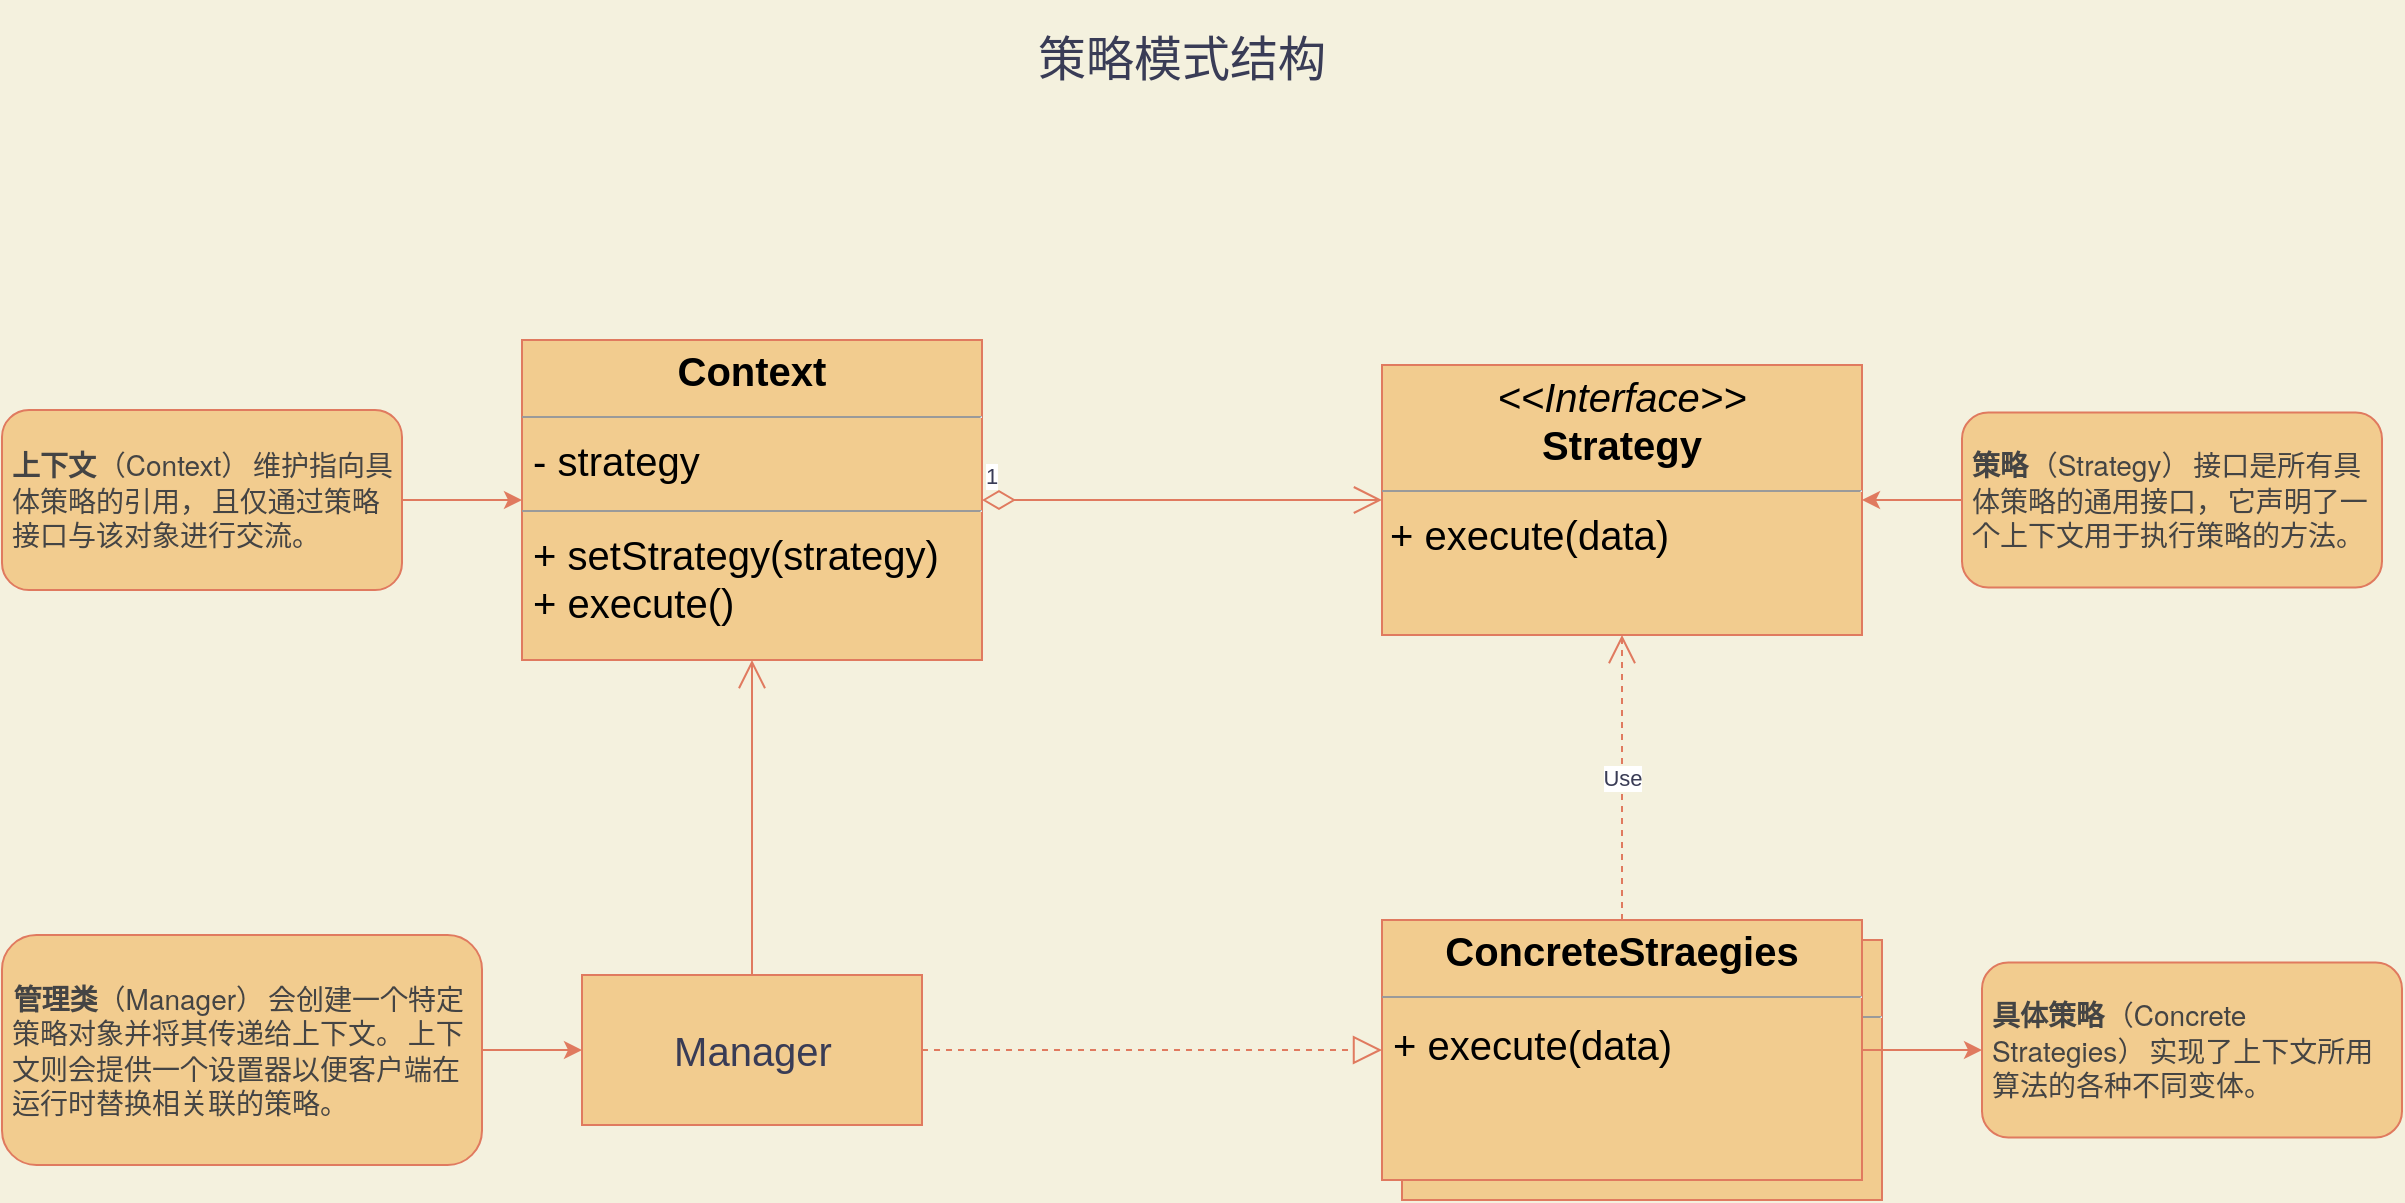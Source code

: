<mxfile version="14.1.1" type="github">
  <diagram id="KKpHZEB-kb-YXtbk0vTv" name="第 1 页">
    <mxGraphModel dx="2066" dy="1074" grid="1" gridSize="10" guides="1" tooltips="1" connect="1" arrows="1" fold="1" page="1" pageScale="1" pageWidth="1500" pageHeight="1500" background="#F4F1DE" math="0" shadow="0">
      <root>
        <mxCell id="0" />
        <mxCell id="1" parent="0" />
        <mxCell id="gLQARR6lreuJ_GtyAnsH-1" value="&lt;span style=&quot;font-size: 24px&quot;&gt;策略模式结构&lt;/span&gt;" style="text;html=1;strokeColor=none;fillColor=none;align=center;verticalAlign=middle;whiteSpace=wrap;rounded=0;sketch=0;fontColor=#393C56;" vertex="1" parent="1">
          <mxGeometry x="600" y="10" width="280" height="60" as="geometry" />
        </mxCell>
        <mxCell id="gLQARR6lreuJ_GtyAnsH-6" value="&lt;p style=&quot;margin: 4px 0px 0px ; text-align: center ; font-size: 20px&quot;&gt;&lt;b&gt;&lt;font style=&quot;font-size: 20px&quot;&gt;Context&lt;/font&gt;&lt;/b&gt;&lt;/p&gt;&lt;hr size=&quot;1&quot; style=&quot;font-size: 20px&quot;&gt;&lt;font style=&quot;font-size: 20px&quot;&gt;&amp;nbsp;- strategy&lt;/font&gt;&lt;div style=&quot;height: 2px ; font-size: 20px&quot;&gt;&lt;font style=&quot;font-size: 20px&quot;&gt;&lt;br&gt;&lt;/font&gt;&lt;/div&gt;&lt;hr size=&quot;1&quot; style=&quot;font-size: 20px&quot;&gt;&lt;div style=&quot;height: 2px ; font-size: 20px&quot;&gt;&lt;font style=&quot;font-size: 20px&quot;&gt;&amp;nbsp;+ setStrategy(strategy)&lt;br&gt;&amp;nbsp;+ execute()&lt;/font&gt;&lt;/div&gt;" style="verticalAlign=top;align=left;overflow=fill;fontSize=12;fontFamily=Helvetica;html=1;rounded=0;sketch=0;strokeColor=#E07A5F;fillColor=#F2CC8F;" vertex="1" parent="1">
          <mxGeometry x="410" y="180" width="230" height="160" as="geometry" />
        </mxCell>
        <mxCell id="gLQARR6lreuJ_GtyAnsH-7" value="1" style="endArrow=open;html=1;endSize=12;startArrow=diamondThin;startSize=14;startFill=0;edgeStyle=orthogonalEdgeStyle;align=left;verticalAlign=bottom;strokeColor=#E07A5F;fillColor=#F2CC8F;fontColor=#393C56;exitX=1;exitY=0.5;exitDx=0;exitDy=0;" edge="1" parent="1" source="gLQARR6lreuJ_GtyAnsH-6" target="gLQARR6lreuJ_GtyAnsH-8">
          <mxGeometry x="-1" y="3" relative="1" as="geometry">
            <mxPoint x="660" y="230" as="sourcePoint" />
            <mxPoint x="830" y="260" as="targetPoint" />
            <Array as="points" />
          </mxGeometry>
        </mxCell>
        <mxCell id="gLQARR6lreuJ_GtyAnsH-8" value="&lt;p style=&quot;margin: 4px 0px 0px ; text-align: center ; font-size: 20px&quot;&gt;&lt;font style=&quot;font-size: 20px&quot;&gt;&lt;i&gt;&amp;lt;&amp;lt;Interface&amp;gt;&amp;gt;&lt;/i&gt;&lt;br&gt;&lt;b&gt;Strategy&lt;/b&gt;&lt;/font&gt;&lt;/p&gt;&lt;hr size=&quot;1&quot; style=&quot;font-size: 20px&quot;&gt;&lt;p style=&quot;margin: 0px 0px 0px 4px ; font-size: 20px&quot;&gt;&lt;font style=&quot;font-size: 20px&quot;&gt;+ execute(data)&lt;/font&gt;&lt;br&gt;&lt;/p&gt;" style="verticalAlign=top;align=left;overflow=fill;fontSize=12;fontFamily=Helvetica;html=1;rounded=0;sketch=0;strokeColor=#E07A5F;fillColor=#F2CC8F;" vertex="1" parent="1">
          <mxGeometry x="840" y="192.5" width="240" height="135" as="geometry" />
        </mxCell>
        <mxCell id="gLQARR6lreuJ_GtyAnsH-11" value="" style="group" vertex="1" connectable="0" parent="1">
          <mxGeometry x="840" y="470" width="250" height="140" as="geometry" />
        </mxCell>
        <mxCell id="gLQARR6lreuJ_GtyAnsH-9" value="&lt;p style=&quot;margin: 4px 0px 0px ; text-align: center ; font-size: 20px&quot;&gt;&lt;b&gt;&lt;font style=&quot;font-size: 20px&quot;&gt;ConcreteStraegies&lt;/font&gt;&lt;/b&gt;&lt;/p&gt;&lt;hr size=&quot;1&quot; style=&quot;font-size: 20px&quot;&gt;&lt;div style=&quot;height: 2px ; font-size: 20px&quot;&gt;&lt;font style=&quot;font-size: 20px&quot;&gt;&amp;nbsp;&lt;/font&gt;&lt;/div&gt;&lt;font style=&quot;font-size: 20px&quot;&gt;&amp;nbsp;+ execute(data)&lt;/font&gt;" style="verticalAlign=top;align=left;overflow=fill;fontSize=12;fontFamily=Helvetica;html=1;rounded=0;sketch=0;strokeColor=#E07A5F;fillColor=#F2CC8F;" vertex="1" parent="gLQARR6lreuJ_GtyAnsH-11">
          <mxGeometry x="10" y="10" width="240" height="130" as="geometry" />
        </mxCell>
        <mxCell id="gLQARR6lreuJ_GtyAnsH-10" value="&lt;p style=&quot;margin: 4px 0px 0px ; text-align: center ; font-size: 20px&quot;&gt;&lt;b&gt;&lt;font style=&quot;font-size: 20px&quot;&gt;ConcreteStraegies&lt;/font&gt;&lt;/b&gt;&lt;/p&gt;&lt;hr size=&quot;1&quot; style=&quot;font-size: 20px&quot;&gt;&lt;div style=&quot;height: 2px ; font-size: 20px&quot;&gt;&lt;font style=&quot;font-size: 20px&quot;&gt;&amp;nbsp;&lt;/font&gt;&lt;/div&gt;&lt;font style=&quot;font-size: 20px&quot;&gt;&amp;nbsp;+ execute(data)&lt;/font&gt;" style="verticalAlign=top;align=left;overflow=fill;fontSize=12;fontFamily=Helvetica;html=1;rounded=0;sketch=0;strokeColor=#E07A5F;fillColor=#F2CC8F;" vertex="1" parent="gLQARR6lreuJ_GtyAnsH-11">
          <mxGeometry width="240" height="130" as="geometry" />
        </mxCell>
        <mxCell id="gLQARR6lreuJ_GtyAnsH-12" value="Use" style="endArrow=open;endSize=12;dashed=1;html=1;strokeColor=#E07A5F;fillColor=#F2CC8F;fontColor=#393C56;exitX=0.5;exitY=0;exitDx=0;exitDy=0;entryX=0.5;entryY=1;entryDx=0;entryDy=0;" edge="1" parent="1" source="gLQARR6lreuJ_GtyAnsH-10" target="gLQARR6lreuJ_GtyAnsH-8">
          <mxGeometry width="160" relative="1" as="geometry">
            <mxPoint x="600" y="440" as="sourcePoint" />
            <mxPoint x="760" y="440" as="targetPoint" />
          </mxGeometry>
        </mxCell>
        <mxCell id="gLQARR6lreuJ_GtyAnsH-13" value="&lt;span style=&quot;font-size: 20px&quot;&gt;Manager&lt;/span&gt;" style="html=1;rounded=0;sketch=0;strokeColor=#E07A5F;fillColor=#F2CC8F;fontColor=#393C56;" vertex="1" parent="1">
          <mxGeometry x="440" y="497.5" width="170" height="75" as="geometry" />
        </mxCell>
        <mxCell id="gLQARR6lreuJ_GtyAnsH-15" value="" style="endArrow=block;dashed=1;endFill=0;endSize=12;html=1;strokeColor=#E07A5F;fillColor=#F2CC8F;fontColor=#393C56;entryX=0;entryY=0.5;entryDx=0;entryDy=0;" edge="1" parent="1" source="gLQARR6lreuJ_GtyAnsH-13" target="gLQARR6lreuJ_GtyAnsH-10">
          <mxGeometry width="160" relative="1" as="geometry">
            <mxPoint x="610" y="540" as="sourcePoint" />
            <mxPoint x="770" y="540" as="targetPoint" />
          </mxGeometry>
        </mxCell>
        <mxCell id="gLQARR6lreuJ_GtyAnsH-17" value="" style="endArrow=open;endFill=1;endSize=12;html=1;strokeColor=#E07A5F;fillColor=#F2CC8F;fontColor=#393C56;entryX=0.5;entryY=1;entryDx=0;entryDy=0;exitX=0.5;exitY=0;exitDx=0;exitDy=0;" edge="1" parent="1" source="gLQARR6lreuJ_GtyAnsH-13" target="gLQARR6lreuJ_GtyAnsH-6">
          <mxGeometry width="160" relative="1" as="geometry">
            <mxPoint x="400" y="420" as="sourcePoint" />
            <mxPoint x="560" y="420" as="targetPoint" />
          </mxGeometry>
        </mxCell>
        <mxCell id="gLQARR6lreuJ_GtyAnsH-24" value="" style="edgeStyle=orthogonalEdgeStyle;curved=0;rounded=1;sketch=0;orthogonalLoop=1;jettySize=auto;html=1;strokeColor=#E07A5F;fillColor=#F2CC8F;fontColor=#393C56;" edge="1" parent="1" source="gLQARR6lreuJ_GtyAnsH-19" target="gLQARR6lreuJ_GtyAnsH-6">
          <mxGeometry relative="1" as="geometry" />
        </mxCell>
        <mxCell id="gLQARR6lreuJ_GtyAnsH-19" value="&lt;span style=&quot;box-sizing: border-box ; font-weight: 900 ; color: rgb(68 , 68 , 68) ; font-family: &amp;#34;pt sans&amp;#34; , &amp;#34;helvetica neue&amp;#34; , &amp;#34;arial&amp;#34; , &amp;#34;pingfang sc&amp;#34; , &amp;#34;microsoft yahei&amp;#34; , &amp;#34;hiragino sans gb&amp;#34; , sans-serif ; font-size: 14px&quot;&gt;上下文&lt;/span&gt;&lt;span class=&quot;chpule1&quot; style=&quot;box-sizing: border-box ; letter-spacing: 0.25rem ; color: rgb(68 , 68 , 68) ; font-family: &amp;#34;pt sans&amp;#34; , &amp;#34;helvetica neue&amp;#34; , &amp;#34;arial&amp;#34; , &amp;#34;pingfang sc&amp;#34; , &amp;#34;microsoft yahei&amp;#34; , &amp;#34;hiragino sans gb&amp;#34; , sans-serif ; font-size: 14px&quot;&gt;&amp;nbsp;&lt;/span&gt;&lt;span class=&quot;chpuri1&quot; style=&quot;box-sizing: border-box ; margin-left: -0.5em ; color: rgb(68 , 68 , 68) ; font-family: &amp;#34;pt sans&amp;#34; , &amp;#34;helvetica neue&amp;#34; , &amp;#34;arial&amp;#34; , &amp;#34;pingfang sc&amp;#34; , &amp;#34;microsoft yahei&amp;#34; , &amp;#34;hiragino sans gb&amp;#34; , sans-serif ; font-size: 14px&quot;&gt;（&lt;/span&gt;&lt;span style=&quot;color: rgb(68 , 68 , 68) ; font-family: &amp;#34;pt sans&amp;#34; , &amp;#34;helvetica neue&amp;#34; , &amp;#34;arial&amp;#34; , &amp;#34;pingfang sc&amp;#34; , &amp;#34;microsoft yahei&amp;#34; , &amp;#34;hiragino sans gb&amp;#34; , sans-serif ; font-size: 14px&quot;&gt;Context&lt;/span&gt;&lt;span class=&quot;chpule2&quot; style=&quot;box-sizing: border-box ; letter-spacing: -0.6em ; color: rgb(68 , 68 , 68) ; font-family: &amp;#34;pt sans&amp;#34; , &amp;#34;helvetica neue&amp;#34; , &amp;#34;arial&amp;#34; , &amp;#34;pingfang sc&amp;#34; , &amp;#34;microsoft yahei&amp;#34; , &amp;#34;hiragino sans gb&amp;#34; , sans-serif ; font-size: 14px&quot;&gt;）&lt;/span&gt;&lt;span class=&quot;chpuri2&quot; style=&quot;box-sizing: border-box ; letter-spacing: 0.4rem ; color: rgb(68 , 68 , 68) ; font-family: &amp;#34;pt sans&amp;#34; , &amp;#34;helvetica neue&amp;#34; , &amp;#34;arial&amp;#34; , &amp;#34;pingfang sc&amp;#34; , &amp;#34;microsoft yahei&amp;#34; , &amp;#34;hiragino sans gb&amp;#34; , sans-serif ; font-size: 14px&quot;&gt;&amp;nbsp;&lt;/span&gt;&lt;span style=&quot;color: rgb(68 , 68 , 68) ; font-family: &amp;#34;pt sans&amp;#34; , &amp;#34;helvetica neue&amp;#34; , &amp;#34;arial&amp;#34; , &amp;#34;pingfang sc&amp;#34; , &amp;#34;microsoft yahei&amp;#34; , &amp;#34;hiragino sans gb&amp;#34; , sans-serif ; font-size: 14px&quot;&gt;维护指向具体策略的引用&lt;/span&gt;&lt;span class=&quot;chpule2&quot; style=&quot;box-sizing: border-box ; letter-spacing: -0.6em ; color: rgb(68 , 68 , 68) ; font-family: &amp;#34;pt sans&amp;#34; , &amp;#34;helvetica neue&amp;#34; , &amp;#34;arial&amp;#34; , &amp;#34;pingfang sc&amp;#34; , &amp;#34;microsoft yahei&amp;#34; , &amp;#34;hiragino sans gb&amp;#34; , sans-serif ; font-size: 14px&quot;&gt;，&lt;/span&gt;&lt;span class=&quot;chpuri2&quot; style=&quot;box-sizing: border-box ; letter-spacing: 0.4rem ; color: rgb(68 , 68 , 68) ; font-family: &amp;#34;pt sans&amp;#34; , &amp;#34;helvetica neue&amp;#34; , &amp;#34;arial&amp;#34; , &amp;#34;pingfang sc&amp;#34; , &amp;#34;microsoft yahei&amp;#34; , &amp;#34;hiragino sans gb&amp;#34; , sans-serif ; font-size: 14px&quot;&gt;&amp;nbsp;&lt;/span&gt;&lt;span style=&quot;color: rgb(68 , 68 , 68) ; font-family: &amp;#34;pt sans&amp;#34; , &amp;#34;helvetica neue&amp;#34; , &amp;#34;arial&amp;#34; , &amp;#34;pingfang sc&amp;#34; , &amp;#34;microsoft yahei&amp;#34; , &amp;#34;hiragino sans gb&amp;#34; , sans-serif ; font-size: 14px&quot;&gt;且仅通过策略接口与该对象进行交流&lt;/span&gt;&lt;span class=&quot;chpule2&quot; style=&quot;box-sizing: border-box ; letter-spacing: -0.6em ; color: rgb(68 , 68 , 68) ; font-family: &amp;#34;pt sans&amp;#34; , &amp;#34;helvetica neue&amp;#34; , &amp;#34;arial&amp;#34; , &amp;#34;pingfang sc&amp;#34; , &amp;#34;microsoft yahei&amp;#34; , &amp;#34;hiragino sans gb&amp;#34; , sans-serif ; font-size: 14px&quot;&gt;。&lt;/span&gt;" style="rounded=1;whiteSpace=wrap;html=1;sketch=0;strokeColor=#E07A5F;fillColor=#F2CC8F;fontColor=#393C56;align=left;spacingLeft=0;spacing=5;" vertex="1" parent="1">
          <mxGeometry x="150" y="215" width="200" height="90" as="geometry" />
        </mxCell>
        <mxCell id="gLQARR6lreuJ_GtyAnsH-25" value="" style="edgeStyle=orthogonalEdgeStyle;curved=0;rounded=1;sketch=0;orthogonalLoop=1;jettySize=auto;html=1;strokeColor=#E07A5F;fillColor=#F2CC8F;fontColor=#393C56;" edge="1" parent="1" source="gLQARR6lreuJ_GtyAnsH-20" target="gLQARR6lreuJ_GtyAnsH-8">
          <mxGeometry relative="1" as="geometry" />
        </mxCell>
        <mxCell id="gLQARR6lreuJ_GtyAnsH-20" value="&lt;span style=&quot;box-sizing: border-box ; font-weight: 900 ; color: rgb(68 , 68 , 68) ; font-family: &amp;#34;pt sans&amp;#34; , &amp;#34;helvetica neue&amp;#34; , &amp;#34;arial&amp;#34; , &amp;#34;pingfang sc&amp;#34; , &amp;#34;microsoft yahei&amp;#34; , &amp;#34;hiragino sans gb&amp;#34; , sans-serif ; font-size: 14px&quot;&gt;策略&lt;/span&gt;&lt;span class=&quot;chpule1&quot; style=&quot;box-sizing: border-box ; letter-spacing: 0.25rem ; color: rgb(68 , 68 , 68) ; font-family: &amp;#34;pt sans&amp;#34; , &amp;#34;helvetica neue&amp;#34; , &amp;#34;arial&amp;#34; , &amp;#34;pingfang sc&amp;#34; , &amp;#34;microsoft yahei&amp;#34; , &amp;#34;hiragino sans gb&amp;#34; , sans-serif ; font-size: 14px&quot;&gt;&amp;nbsp;&lt;/span&gt;&lt;span class=&quot;chpuri1&quot; style=&quot;box-sizing: border-box ; margin-left: -0.5em ; color: rgb(68 , 68 , 68) ; font-family: &amp;#34;pt sans&amp;#34; , &amp;#34;helvetica neue&amp;#34; , &amp;#34;arial&amp;#34; , &amp;#34;pingfang sc&amp;#34; , &amp;#34;microsoft yahei&amp;#34; , &amp;#34;hiragino sans gb&amp;#34; , sans-serif ; font-size: 14px&quot;&gt;（&lt;/span&gt;&lt;span style=&quot;color: rgb(68 , 68 , 68) ; font-family: &amp;#34;pt sans&amp;#34; , &amp;#34;helvetica neue&amp;#34; , &amp;#34;arial&amp;#34; , &amp;#34;pingfang sc&amp;#34; , &amp;#34;microsoft yahei&amp;#34; , &amp;#34;hiragino sans gb&amp;#34; , sans-serif ; font-size: 14px&quot;&gt;Strategy&lt;/span&gt;&lt;span class=&quot;chpule2&quot; style=&quot;box-sizing: border-box ; letter-spacing: -0.6em ; color: rgb(68 , 68 , 68) ; font-family: &amp;#34;pt sans&amp;#34; , &amp;#34;helvetica neue&amp;#34; , &amp;#34;arial&amp;#34; , &amp;#34;pingfang sc&amp;#34; , &amp;#34;microsoft yahei&amp;#34; , &amp;#34;hiragino sans gb&amp;#34; , sans-serif ; font-size: 14px&quot;&gt;）&lt;/span&gt;&lt;span class=&quot;chpuri2&quot; style=&quot;box-sizing: border-box ; letter-spacing: 0.4rem ; color: rgb(68 , 68 , 68) ; font-family: &amp;#34;pt sans&amp;#34; , &amp;#34;helvetica neue&amp;#34; , &amp;#34;arial&amp;#34; , &amp;#34;pingfang sc&amp;#34; , &amp;#34;microsoft yahei&amp;#34; , &amp;#34;hiragino sans gb&amp;#34; , sans-serif ; font-size: 14px&quot;&gt;&amp;nbsp;&lt;/span&gt;&lt;span style=&quot;color: rgb(68 , 68 , 68) ; font-family: &amp;#34;pt sans&amp;#34; , &amp;#34;helvetica neue&amp;#34; , &amp;#34;arial&amp;#34; , &amp;#34;pingfang sc&amp;#34; , &amp;#34;microsoft yahei&amp;#34; , &amp;#34;hiragino sans gb&amp;#34; , sans-serif ; font-size: 14px&quot;&gt;接口是所有具体策略的通用接口&lt;/span&gt;&lt;span class=&quot;chpule2&quot; style=&quot;box-sizing: border-box ; letter-spacing: -0.6em ; color: rgb(68 , 68 , 68) ; font-family: &amp;#34;pt sans&amp;#34; , &amp;#34;helvetica neue&amp;#34; , &amp;#34;arial&amp;#34; , &amp;#34;pingfang sc&amp;#34; , &amp;#34;microsoft yahei&amp;#34; , &amp;#34;hiragino sans gb&amp;#34; , sans-serif ; font-size: 14px&quot;&gt;，&lt;/span&gt;&lt;span class=&quot;chpuri2&quot; style=&quot;box-sizing: border-box ; letter-spacing: 0.4rem ; color: rgb(68 , 68 , 68) ; font-family: &amp;#34;pt sans&amp;#34; , &amp;#34;helvetica neue&amp;#34; , &amp;#34;arial&amp;#34; , &amp;#34;pingfang sc&amp;#34; , &amp;#34;microsoft yahei&amp;#34; , &amp;#34;hiragino sans gb&amp;#34; , sans-serif ; font-size: 14px&quot;&gt;&amp;nbsp;&lt;/span&gt;&lt;span style=&quot;color: rgb(68 , 68 , 68) ; font-family: &amp;#34;pt sans&amp;#34; , &amp;#34;helvetica neue&amp;#34; , &amp;#34;arial&amp;#34; , &amp;#34;pingfang sc&amp;#34; , &amp;#34;microsoft yahei&amp;#34; , &amp;#34;hiragino sans gb&amp;#34; , sans-serif ; font-size: 14px&quot;&gt;它声明了一个上下文用于执行策略的方法&lt;/span&gt;&lt;span class=&quot;chpule2&quot; style=&quot;box-sizing: border-box ; letter-spacing: -0.6em ; color: rgb(68 , 68 , 68) ; font-family: &amp;#34;pt sans&amp;#34; , &amp;#34;helvetica neue&amp;#34; , &amp;#34;arial&amp;#34; , &amp;#34;pingfang sc&amp;#34; , &amp;#34;microsoft yahei&amp;#34; , &amp;#34;hiragino sans gb&amp;#34; , sans-serif ; font-size: 14px&quot;&gt;。&lt;/span&gt;" style="rounded=1;whiteSpace=wrap;html=1;sketch=0;strokeColor=#E07A5F;fillColor=#F2CC8F;fontColor=#393C56;align=left;spacing=5;" vertex="1" parent="1">
          <mxGeometry x="1130" y="216.25" width="210" height="87.5" as="geometry" />
        </mxCell>
        <mxCell id="gLQARR6lreuJ_GtyAnsH-21" value="&lt;span style=&quot;box-sizing: border-box ; font-weight: 900 ; color: rgb(68 , 68 , 68) ; font-family: &amp;#34;pt sans&amp;#34; , &amp;#34;helvetica neue&amp;#34; , &amp;#34;arial&amp;#34; , &amp;#34;pingfang sc&amp;#34; , &amp;#34;microsoft yahei&amp;#34; , &amp;#34;hiragino sans gb&amp;#34; , sans-serif ; font-size: 14px&quot;&gt;具体策略&lt;/span&gt;&lt;span class=&quot;chpule1&quot; style=&quot;box-sizing: border-box ; letter-spacing: 0.25rem ; color: rgb(68 , 68 , 68) ; font-family: &amp;#34;pt sans&amp;#34; , &amp;#34;helvetica neue&amp;#34; , &amp;#34;arial&amp;#34; , &amp;#34;pingfang sc&amp;#34; , &amp;#34;microsoft yahei&amp;#34; , &amp;#34;hiragino sans gb&amp;#34; , sans-serif ; font-size: 14px&quot;&gt;&amp;nbsp;&lt;/span&gt;&lt;span class=&quot;chpuri1&quot; style=&quot;box-sizing: border-box ; margin-left: -0.5em ; color: rgb(68 , 68 , 68) ; font-family: &amp;#34;pt sans&amp;#34; , &amp;#34;helvetica neue&amp;#34; , &amp;#34;arial&amp;#34; , &amp;#34;pingfang sc&amp;#34; , &amp;#34;microsoft yahei&amp;#34; , &amp;#34;hiragino sans gb&amp;#34; , sans-serif ; font-size: 14px&quot;&gt;（&lt;/span&gt;&lt;span style=&quot;color: rgb(68 , 68 , 68) ; font-family: &amp;#34;pt sans&amp;#34; , &amp;#34;helvetica neue&amp;#34; , &amp;#34;arial&amp;#34; , &amp;#34;pingfang sc&amp;#34; , &amp;#34;microsoft yahei&amp;#34; , &amp;#34;hiragino sans gb&amp;#34; , sans-serif ; font-size: 14px&quot;&gt;Concrete Strategies&lt;/span&gt;&lt;span class=&quot;chpule2&quot; style=&quot;box-sizing: border-box ; letter-spacing: -0.6em ; color: rgb(68 , 68 , 68) ; font-family: &amp;#34;pt sans&amp;#34; , &amp;#34;helvetica neue&amp;#34; , &amp;#34;arial&amp;#34; , &amp;#34;pingfang sc&amp;#34; , &amp;#34;microsoft yahei&amp;#34; , &amp;#34;hiragino sans gb&amp;#34; , sans-serif ; font-size: 14px&quot;&gt;）&lt;/span&gt;&lt;span class=&quot;chpuri2&quot; style=&quot;box-sizing: border-box ; letter-spacing: 0.4rem ; color: rgb(68 , 68 , 68) ; font-family: &amp;#34;pt sans&amp;#34; , &amp;#34;helvetica neue&amp;#34; , &amp;#34;arial&amp;#34; , &amp;#34;pingfang sc&amp;#34; , &amp;#34;microsoft yahei&amp;#34; , &amp;#34;hiragino sans gb&amp;#34; , sans-serif ; font-size: 14px&quot;&gt;&amp;nbsp;&lt;/span&gt;&lt;span style=&quot;color: rgb(68 , 68 , 68) ; font-family: &amp;#34;pt sans&amp;#34; , &amp;#34;helvetica neue&amp;#34; , &amp;#34;arial&amp;#34; , &amp;#34;pingfang sc&amp;#34; , &amp;#34;microsoft yahei&amp;#34; , &amp;#34;hiragino sans gb&amp;#34; , sans-serif ; font-size: 14px&quot;&gt;实现了上下文所用算法的各种不同变体&lt;/span&gt;&lt;span class=&quot;chpule2&quot; style=&quot;box-sizing: border-box ; letter-spacing: -0.6em ; color: rgb(68 , 68 , 68) ; font-family: &amp;#34;pt sans&amp;#34; , &amp;#34;helvetica neue&amp;#34; , &amp;#34;arial&amp;#34; , &amp;#34;pingfang sc&amp;#34; , &amp;#34;microsoft yahei&amp;#34; , &amp;#34;hiragino sans gb&amp;#34; , sans-serif ; font-size: 14px&quot;&gt;。&lt;/span&gt;" style="rounded=1;whiteSpace=wrap;html=1;sketch=0;strokeColor=#E07A5F;fillColor=#F2CC8F;fontColor=#393C56;align=left;spacing=5;" vertex="1" parent="1">
          <mxGeometry x="1140" y="491.25" width="210" height="87.5" as="geometry" />
        </mxCell>
        <mxCell id="gLQARR6lreuJ_GtyAnsH-23" value="" style="edgeStyle=orthogonalEdgeStyle;curved=0;rounded=1;sketch=0;orthogonalLoop=1;jettySize=auto;html=1;strokeColor=#E07A5F;fillColor=#F2CC8F;fontColor=#393C56;" edge="1" parent="1" source="gLQARR6lreuJ_GtyAnsH-22" target="gLQARR6lreuJ_GtyAnsH-13">
          <mxGeometry relative="1" as="geometry" />
        </mxCell>
        <mxCell id="gLQARR6lreuJ_GtyAnsH-22" value="&lt;span class=&quot;chpuri1&quot; style=&quot;box-sizing: border-box ; margin-left: -0.5em ; color: rgb(68 , 68 , 68) ; font-family: &amp;#34;pt sans&amp;#34; , &amp;#34;helvetica neue&amp;#34; , &amp;#34;arial&amp;#34; , &amp;#34;pingfang sc&amp;#34; , &amp;#34;microsoft yahei&amp;#34; , &amp;#34;hiragino sans gb&amp;#34; , sans-serif ; font-size: 14px&quot;&gt;&lt;b&gt;&amp;nbsp; 管理类&lt;/b&gt;（Manager&lt;/span&gt;&lt;span class=&quot;chpule2&quot; style=&quot;box-sizing: border-box ; letter-spacing: -0.6em ; color: rgb(68 , 68 , 68) ; font-family: &amp;#34;pt sans&amp;#34; , &amp;#34;helvetica neue&amp;#34; , &amp;#34;arial&amp;#34; , &amp;#34;pingfang sc&amp;#34; , &amp;#34;microsoft yahei&amp;#34; , &amp;#34;hiragino sans gb&amp;#34; , sans-serif ; font-size: 14px&quot;&gt;）&lt;/span&gt;&lt;span class=&quot;chpuri2&quot; style=&quot;box-sizing: border-box ; letter-spacing: 0.4rem ; color: rgb(68 , 68 , 68) ; font-family: &amp;#34;pt sans&amp;#34; , &amp;#34;helvetica neue&amp;#34; , &amp;#34;arial&amp;#34; , &amp;#34;pingfang sc&amp;#34; , &amp;#34;microsoft yahei&amp;#34; , &amp;#34;hiragino sans gb&amp;#34; , sans-serif ; font-size: 14px&quot;&gt;&amp;nbsp;&lt;/span&gt;&lt;span style=&quot;color: rgb(68 , 68 , 68) ; font-family: &amp;#34;pt sans&amp;#34; , &amp;#34;helvetica neue&amp;#34; , &amp;#34;arial&amp;#34; , &amp;#34;pingfang sc&amp;#34; , &amp;#34;microsoft yahei&amp;#34; , &amp;#34;hiragino sans gb&amp;#34; , sans-serif ; font-size: 14px&quot;&gt;会创建一个特定策略对象并将其传递给上下文&lt;/span&gt;&lt;span class=&quot;chpule2&quot; style=&quot;box-sizing: border-box ; letter-spacing: -0.6em ; color: rgb(68 , 68 , 68) ; font-family: &amp;#34;pt sans&amp;#34; , &amp;#34;helvetica neue&amp;#34; , &amp;#34;arial&amp;#34; , &amp;#34;pingfang sc&amp;#34; , &amp;#34;microsoft yahei&amp;#34; , &amp;#34;hiragino sans gb&amp;#34; , sans-serif ; font-size: 14px&quot;&gt;。&lt;/span&gt;&lt;span class=&quot;chpuri2&quot; style=&quot;box-sizing: border-box ; letter-spacing: 0.4rem ; color: rgb(68 , 68 , 68) ; font-family: &amp;#34;pt sans&amp;#34; , &amp;#34;helvetica neue&amp;#34; , &amp;#34;arial&amp;#34; , &amp;#34;pingfang sc&amp;#34; , &amp;#34;microsoft yahei&amp;#34; , &amp;#34;hiragino sans gb&amp;#34; , sans-serif ; font-size: 14px&quot;&gt;&amp;nbsp;&lt;/span&gt;&lt;span style=&quot;color: rgb(68 , 68 , 68) ; font-family: &amp;#34;pt sans&amp;#34; , &amp;#34;helvetica neue&amp;#34; , &amp;#34;arial&amp;#34; , &amp;#34;pingfang sc&amp;#34; , &amp;#34;microsoft yahei&amp;#34; , &amp;#34;hiragino sans gb&amp;#34; , sans-serif ; font-size: 14px&quot;&gt;上下文则会提供一个设置器以便客户端在运行时替换相关联的策略&lt;/span&gt;&lt;span class=&quot;chpule2&quot; style=&quot;box-sizing: border-box ; letter-spacing: -0.6em ; color: rgb(68 , 68 , 68) ; font-family: &amp;#34;pt sans&amp;#34; , &amp;#34;helvetica neue&amp;#34; , &amp;#34;arial&amp;#34; , &amp;#34;pingfang sc&amp;#34; , &amp;#34;microsoft yahei&amp;#34; , &amp;#34;hiragino sans gb&amp;#34; , sans-serif ; font-size: 14px&quot;&gt;。&lt;/span&gt;" style="rounded=1;whiteSpace=wrap;html=1;sketch=0;strokeColor=#E07A5F;fillColor=#F2CC8F;fontColor=#393C56;align=left;spacing=5;" vertex="1" parent="1">
          <mxGeometry x="150" y="477.5" width="240" height="115" as="geometry" />
        </mxCell>
        <mxCell id="gLQARR6lreuJ_GtyAnsH-26" value="" style="edgeStyle=orthogonalEdgeStyle;curved=0;rounded=1;sketch=0;orthogonalLoop=1;jettySize=auto;html=1;strokeColor=#E07A5F;fillColor=#F2CC8F;fontColor=#393C56;" edge="1" parent="1" source="gLQARR6lreuJ_GtyAnsH-10" target="gLQARR6lreuJ_GtyAnsH-21">
          <mxGeometry relative="1" as="geometry" />
        </mxCell>
      </root>
    </mxGraphModel>
  </diagram>
</mxfile>
